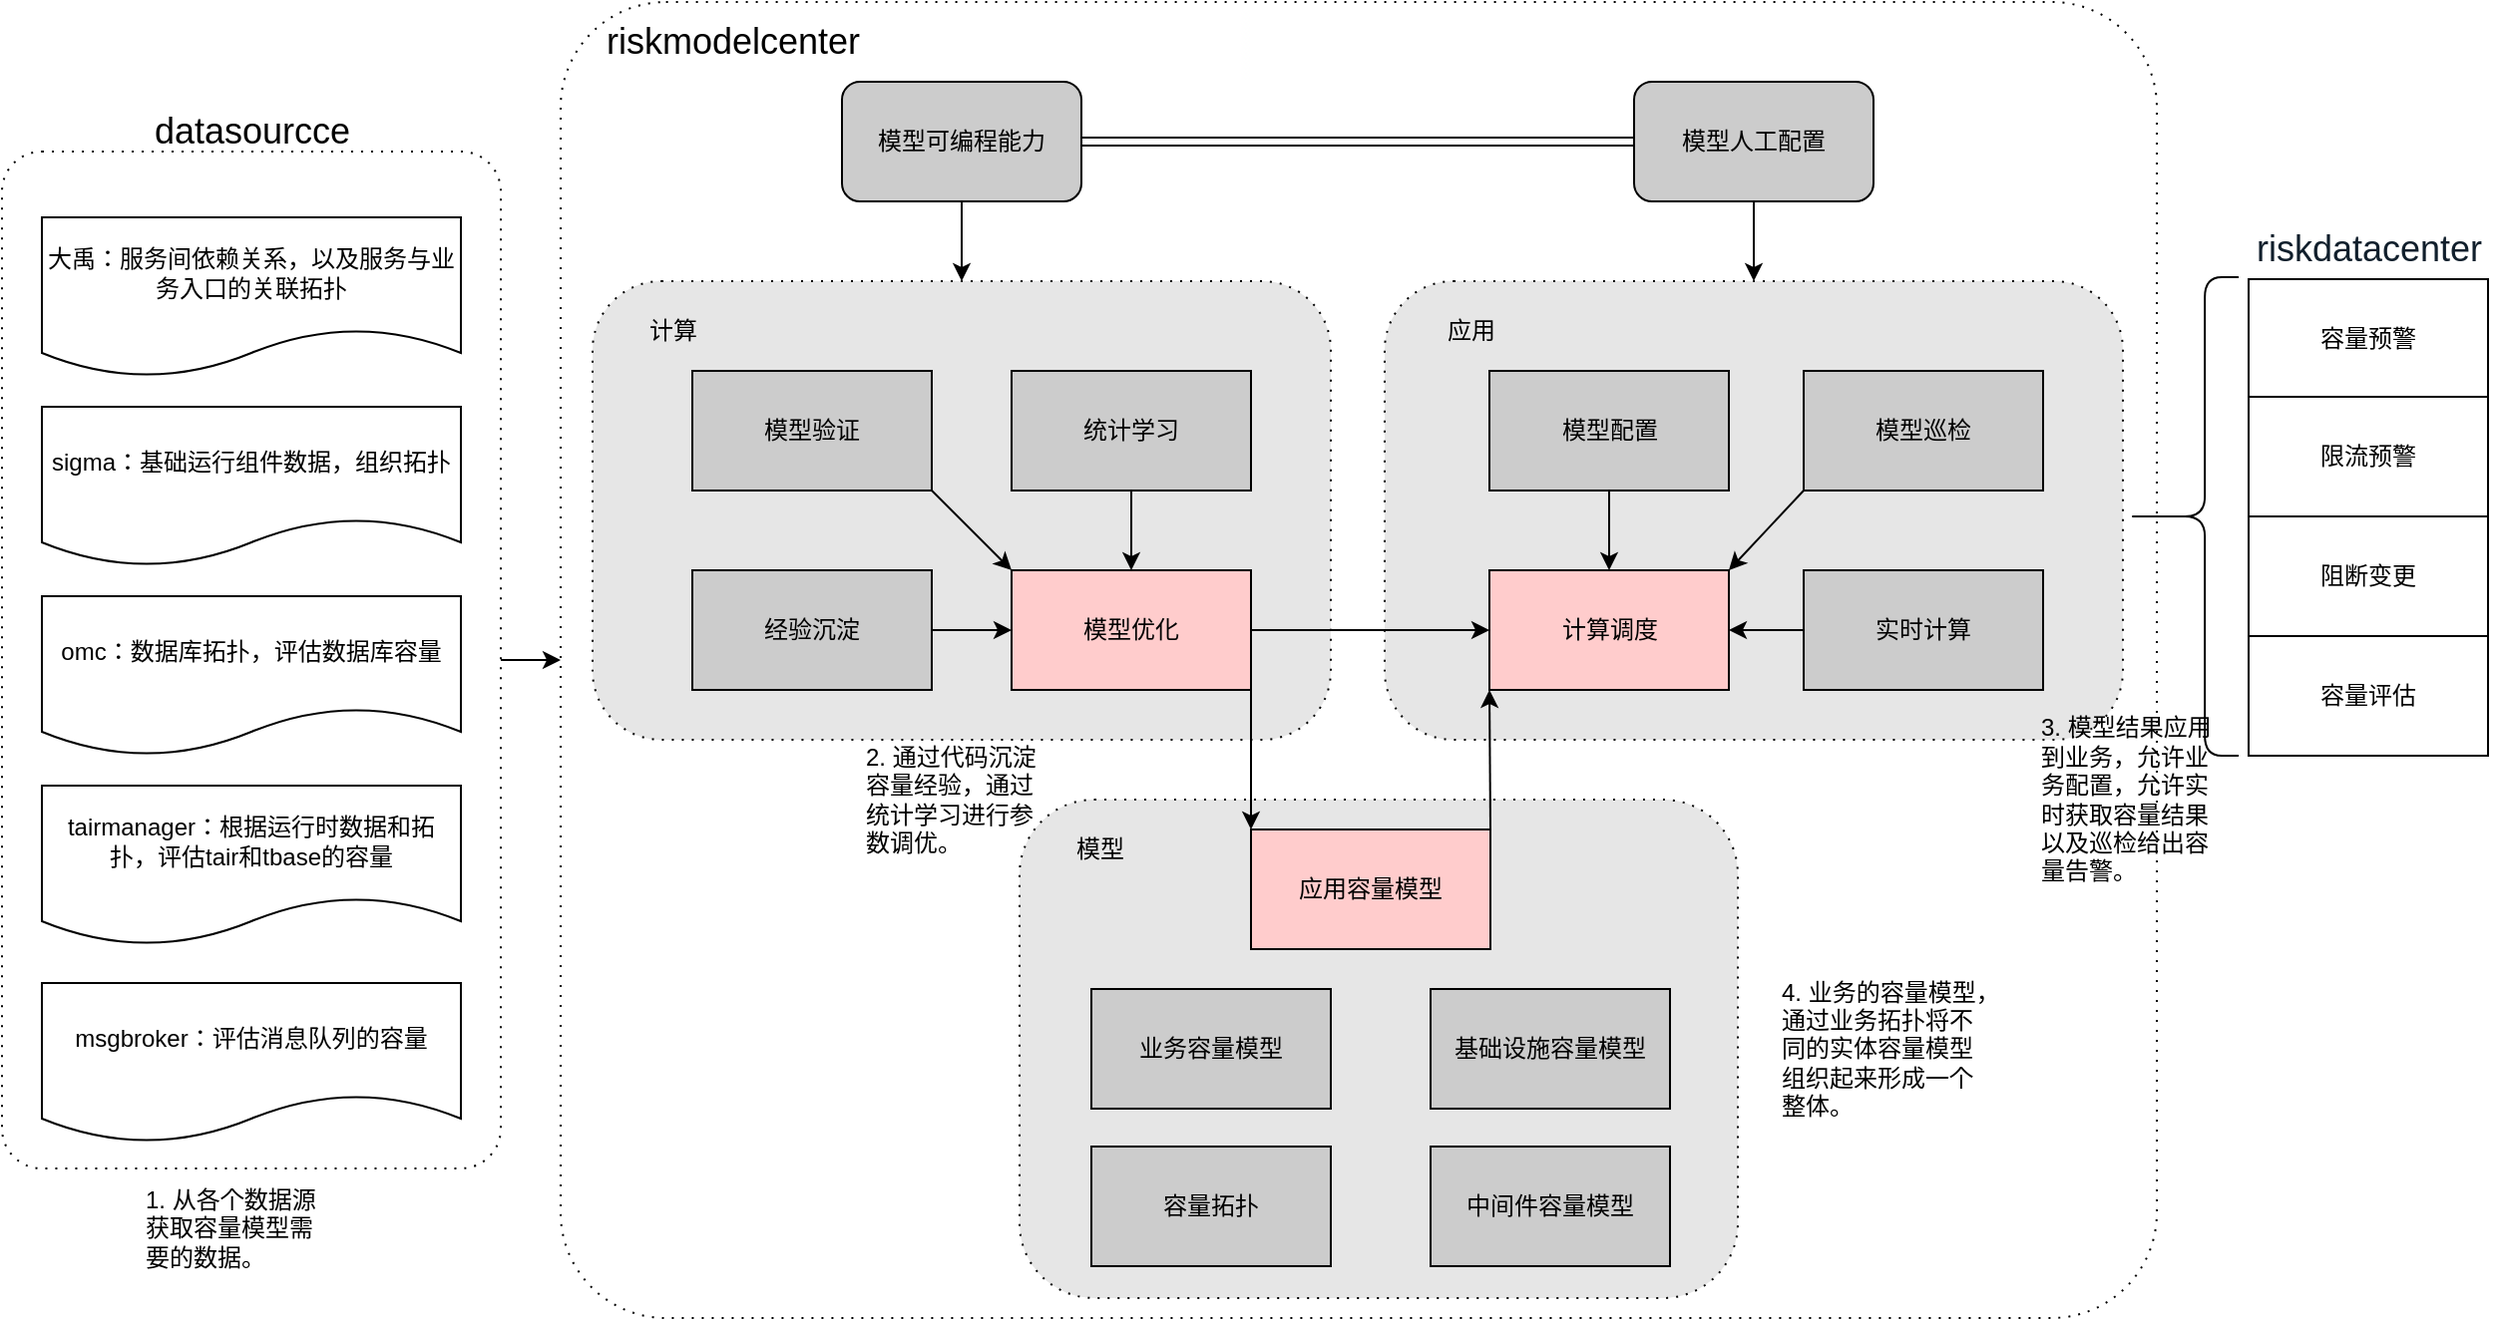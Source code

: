 <mxfile version="12.8.6" type="github">
  <diagram id="S2baGEIhiydIIQB_n-5w" name="Page-1">
    <mxGraphModel dx="940" dy="691" grid="1" gridSize="10" guides="1" tooltips="1" connect="1" arrows="1" fold="1" page="1" pageScale="1" pageWidth="827" pageHeight="1169" math="0" shadow="0">
      <root>
        <mxCell id="0" />
        <mxCell id="1" parent="0" />
        <mxCell id="p-v2kpdENrO4g--GJPDw-201" style="edgeStyle=none;rounded=0;orthogonalLoop=1;jettySize=auto;html=1;exitX=1;exitY=0.5;exitDx=0;exitDy=0;entryX=0;entryY=0.5;entryDx=0;entryDy=0;fillColor=#CCCCCC;" edge="1" parent="1" source="p-v2kpdENrO4g--GJPDw-200" target="p-v2kpdENrO4g--GJPDw-145">
          <mxGeometry relative="1" as="geometry" />
        </mxCell>
        <mxCell id="p-v2kpdENrO4g--GJPDw-200" value="" style="shape=ext;rounded=1;html=1;whiteSpace=wrap;dashed=1;dashPattern=1 4;fillColor=#FFFFFF;align=left;arcSize=8;" vertex="1" parent="1">
          <mxGeometry x="10" y="915" width="250" height="510" as="geometry" />
        </mxCell>
        <mxCell id="p-v2kpdENrO4g--GJPDw-145" value="" style="shape=ext;rounded=1;html=1;whiteSpace=wrap;dashed=1;dashPattern=1 4;fillColor=#FFFFFF;align=left;arcSize=8;" vertex="1" parent="1">
          <mxGeometry x="290" y="840" width="800" height="660" as="geometry" />
        </mxCell>
        <mxCell id="p-v2kpdENrO4g--GJPDw-141" value="&amp;nbsp; &amp;nbsp;&lt;br&gt;&lt;br&gt;&lt;br&gt;&lt;br&gt;&lt;br&gt;" style="shape=ext;rounded=1;html=1;whiteSpace=wrap;dashed=1;dashPattern=1 4;fillColor=#E6E6E6;align=left;" vertex="1" parent="1">
          <mxGeometry x="520" y="1240" width="360" height="250" as="geometry" />
        </mxCell>
        <mxCell id="p-v2kpdENrO4g--GJPDw-142" value="" style="shape=ext;rounded=1;html=1;whiteSpace=wrap;dashed=1;dashPattern=1 4;fillColor=#E6E6E6;align=left;" vertex="1" parent="1">
          <mxGeometry x="306" y="980" width="370" height="230" as="geometry" />
        </mxCell>
        <mxCell id="p-v2kpdENrO4g--GJPDw-146" value="" style="shape=ext;rounded=1;html=1;whiteSpace=wrap;dashed=1;dashPattern=1 4;fillColor=#E6E6E6;align=left;" vertex="1" parent="1">
          <mxGeometry x="703" y="980" width="370" height="230" as="geometry" />
        </mxCell>
        <mxCell id="p-v2kpdENrO4g--GJPDw-180" style="rounded=0;orthogonalLoop=1;jettySize=auto;html=1;exitX=1;exitY=1;exitDx=0;exitDy=0;entryX=0;entryY=0;entryDx=0;entryDy=0;fillColor=#CCCCCC;" edge="1" parent="1" source="p-v2kpdENrO4g--GJPDw-148" target="p-v2kpdENrO4g--GJPDw-152">
          <mxGeometry relative="1" as="geometry" />
        </mxCell>
        <mxCell id="p-v2kpdENrO4g--GJPDw-148" value="模型验证" style="rounded=0;whiteSpace=wrap;html=1;fillColor=#CCCCCC;" vertex="1" parent="1">
          <mxGeometry x="356" y="1025" width="120" height="60" as="geometry" />
        </mxCell>
        <mxCell id="p-v2kpdENrO4g--GJPDw-181" style="edgeStyle=orthogonalEdgeStyle;rounded=0;orthogonalLoop=1;jettySize=auto;html=1;exitX=1;exitY=0.5;exitDx=0;exitDy=0;entryX=0;entryY=0.5;entryDx=0;entryDy=0;fillColor=#CCCCCC;" edge="1" parent="1" source="p-v2kpdENrO4g--GJPDw-150" target="p-v2kpdENrO4g--GJPDw-152">
          <mxGeometry relative="1" as="geometry" />
        </mxCell>
        <mxCell id="p-v2kpdENrO4g--GJPDw-150" value="经验沉淀" style="rounded=0;whiteSpace=wrap;html=1;fillColor=#CCCCCC;" vertex="1" parent="1">
          <mxGeometry x="356" y="1125" width="120" height="60" as="geometry" />
        </mxCell>
        <mxCell id="p-v2kpdENrO4g--GJPDw-187" style="edgeStyle=none;rounded=0;orthogonalLoop=1;jettySize=auto;html=1;exitX=1;exitY=0.5;exitDx=0;exitDy=0;entryX=0;entryY=0.5;entryDx=0;entryDy=0;fillColor=#CCCCCC;" edge="1" parent="1" source="p-v2kpdENrO4g--GJPDw-152" target="p-v2kpdENrO4g--GJPDw-155">
          <mxGeometry relative="1" as="geometry" />
        </mxCell>
        <mxCell id="p-v2kpdENrO4g--GJPDw-188" style="edgeStyle=none;rounded=0;orthogonalLoop=1;jettySize=auto;html=1;exitX=1;exitY=1;exitDx=0;exitDy=0;entryX=0;entryY=0;entryDx=0;entryDy=0;fillColor=#CCCCCC;" edge="1" parent="1" source="p-v2kpdENrO4g--GJPDw-152" target="p-v2kpdENrO4g--GJPDw-174">
          <mxGeometry relative="1" as="geometry" />
        </mxCell>
        <mxCell id="p-v2kpdENrO4g--GJPDw-152" value="模型优化" style="rounded=0;whiteSpace=wrap;html=1;fillColor=#FFCCCC;" vertex="1" parent="1">
          <mxGeometry x="516" y="1125" width="120" height="60" as="geometry" />
        </mxCell>
        <mxCell id="p-v2kpdENrO4g--GJPDw-153" value="业务容量模型" style="rounded=0;whiteSpace=wrap;html=1;fillColor=#CCCCCC;" vertex="1" parent="1">
          <mxGeometry x="556" y="1335" width="120" height="60" as="geometry" />
        </mxCell>
        <mxCell id="p-v2kpdENrO4g--GJPDw-155" value="计算调度" style="rounded=0;whiteSpace=wrap;html=1;fillColor=#FFCCCC;" vertex="1" parent="1">
          <mxGeometry x="755.5" y="1125" width="120" height="60" as="geometry" />
        </mxCell>
        <mxCell id="p-v2kpdENrO4g--GJPDw-184" style="edgeStyle=none;rounded=0;orthogonalLoop=1;jettySize=auto;html=1;exitX=0;exitY=1;exitDx=0;exitDy=0;entryX=1;entryY=0;entryDx=0;entryDy=0;fillColor=#CCCCCC;" edge="1" parent="1" source="p-v2kpdENrO4g--GJPDw-157" target="p-v2kpdENrO4g--GJPDw-155">
          <mxGeometry relative="1" as="geometry" />
        </mxCell>
        <mxCell id="p-v2kpdENrO4g--GJPDw-157" value="模型巡检" style="rounded=0;whiteSpace=wrap;html=1;fillColor=#CCCCCC;" vertex="1" parent="1">
          <mxGeometry x="913" y="1025" width="120" height="60" as="geometry" />
        </mxCell>
        <mxCell id="p-v2kpdENrO4g--GJPDw-158" value="中间件容量模型" style="rounded=0;whiteSpace=wrap;html=1;fillColor=#CCCCCC;" vertex="1" parent="1">
          <mxGeometry x="726" y="1414" width="120" height="60" as="geometry" />
        </mxCell>
        <mxCell id="p-v2kpdENrO4g--GJPDw-159" value="基础设施容量模型" style="rounded=0;whiteSpace=wrap;html=1;fillColor=#CCCCCC;" vertex="1" parent="1">
          <mxGeometry x="726" y="1335" width="120" height="60" as="geometry" />
        </mxCell>
        <mxCell id="p-v2kpdENrO4g--GJPDw-183" style="edgeStyle=none;rounded=0;orthogonalLoop=1;jettySize=auto;html=1;exitX=0;exitY=0.5;exitDx=0;exitDy=0;fillColor=#CCCCCC;" edge="1" parent="1" source="p-v2kpdENrO4g--GJPDw-161" target="p-v2kpdENrO4g--GJPDw-155">
          <mxGeometry relative="1" as="geometry" />
        </mxCell>
        <mxCell id="p-v2kpdENrO4g--GJPDw-161" value="实时计算" style="rounded=0;whiteSpace=wrap;html=1;fillColor=#CCCCCC;" vertex="1" parent="1">
          <mxGeometry x="913" y="1125" width="120" height="60" as="geometry" />
        </mxCell>
        <mxCell id="p-v2kpdENrO4g--GJPDw-182" style="edgeStyle=none;rounded=0;orthogonalLoop=1;jettySize=auto;html=1;exitX=0.5;exitY=1;exitDx=0;exitDy=0;entryX=0.5;entryY=0;entryDx=0;entryDy=0;fillColor=#CCCCCC;" edge="1" parent="1" source="p-v2kpdENrO4g--GJPDw-163" target="p-v2kpdENrO4g--GJPDw-155">
          <mxGeometry relative="1" as="geometry" />
        </mxCell>
        <mxCell id="p-v2kpdENrO4g--GJPDw-163" value="模型配置" style="rounded=0;whiteSpace=wrap;html=1;fillColor=#CCCCCC;" vertex="1" parent="1">
          <mxGeometry x="755.5" y="1025" width="120" height="60" as="geometry" />
        </mxCell>
        <mxCell id="p-v2kpdENrO4g--GJPDw-164" value="容量拓扑" style="rounded=0;whiteSpace=wrap;html=1;fillColor=#CCCCCC;" vertex="1" parent="1">
          <mxGeometry x="556" y="1414" width="120" height="60" as="geometry" />
        </mxCell>
        <mxCell id="p-v2kpdENrO4g--GJPDw-165" value="容量预警" style="rounded=0;whiteSpace=wrap;html=1;fillColor=#FFFFFF;" vertex="1" parent="1">
          <mxGeometry x="1136" y="979" width="120" height="60" as="geometry" />
        </mxCell>
        <mxCell id="p-v2kpdENrO4g--GJPDw-166" value="阻断变更" style="rounded=0;whiteSpace=wrap;html=1;fillColor=#FFFFFF;" vertex="1" parent="1">
          <mxGeometry x="1136" y="1098" width="120" height="60" as="geometry" />
        </mxCell>
        <mxCell id="p-v2kpdENrO4g--GJPDw-167" value="容量评估" style="rounded=0;whiteSpace=wrap;html=1;fillColor=#FFFFFF;" vertex="1" parent="1">
          <mxGeometry x="1136" y="1158" width="120" height="60" as="geometry" />
        </mxCell>
        <mxCell id="p-v2kpdENrO4g--GJPDw-168" value="大禹：服务间依赖关系，以及服务与业务入口的关联拓扑" style="shape=document;whiteSpace=wrap;html=1;boundedLbl=1;fillColor=#FFFFFF;align=center;" vertex="1" parent="1">
          <mxGeometry x="30" y="948" width="210" height="80" as="geometry" />
        </mxCell>
        <mxCell id="p-v2kpdENrO4g--GJPDw-169" value="sigma：基础运行组件数据，组织拓扑" style="shape=document;whiteSpace=wrap;html=1;boundedLbl=1;fillColor=#FFFFFF;" vertex="1" parent="1">
          <mxGeometry x="30" y="1043" width="210" height="80" as="geometry" />
        </mxCell>
        <mxCell id="p-v2kpdENrO4g--GJPDw-170" value="omc：数据库拓扑，评估数据库容量" style="shape=document;whiteSpace=wrap;html=1;boundedLbl=1;fillColor=#FFFFFF;" vertex="1" parent="1">
          <mxGeometry x="30" y="1138" width="210" height="80" as="geometry" />
        </mxCell>
        <mxCell id="p-v2kpdENrO4g--GJPDw-171" value="tairmanager：根据运行时数据和拓扑，评估tair和tbase的容量" style="shape=document;whiteSpace=wrap;html=1;boundedLbl=1;fillColor=#FFFFFF;" vertex="1" parent="1">
          <mxGeometry x="30" y="1233" width="210" height="80" as="geometry" />
        </mxCell>
        <mxCell id="p-v2kpdENrO4g--GJPDw-172" value="msgbroker：评估消息队列的容量" style="shape=document;whiteSpace=wrap;html=1;boundedLbl=1;fillColor=#FFFFFF;" vertex="1" parent="1">
          <mxGeometry x="30" y="1332" width="210" height="80" as="geometry" />
        </mxCell>
        <mxCell id="p-v2kpdENrO4g--GJPDw-173" value="计算" style="text;html=1;align=center;verticalAlign=middle;resizable=0;points=[];autosize=1;" vertex="1" parent="1">
          <mxGeometry x="326" y="995" width="40" height="20" as="geometry" />
        </mxCell>
        <mxCell id="p-v2kpdENrO4g--GJPDw-189" style="edgeStyle=none;rounded=0;orthogonalLoop=1;jettySize=auto;html=1;exitX=1;exitY=0;exitDx=0;exitDy=0;entryX=0;entryY=1;entryDx=0;entryDy=0;fillColor=#CCCCCC;" edge="1" parent="1" source="p-v2kpdENrO4g--GJPDw-174" target="p-v2kpdENrO4g--GJPDw-155">
          <mxGeometry relative="1" as="geometry" />
        </mxCell>
        <mxCell id="p-v2kpdENrO4g--GJPDw-174" value="应用容量模型" style="rounded=0;whiteSpace=wrap;html=1;fillColor=#FFCCCC;" vertex="1" parent="1">
          <mxGeometry x="636" y="1255" width="120" height="60" as="geometry" />
        </mxCell>
        <mxCell id="p-v2kpdENrO4g--GJPDw-175" value="" style="shape=curlyBracket;whiteSpace=wrap;html=1;rounded=1;strokeColor=#000000;fillColor=#000000;size=0.708;" vertex="1" parent="1">
          <mxGeometry x="1073" y="978" width="58" height="240" as="geometry" />
        </mxCell>
        <mxCell id="p-v2kpdENrO4g--GJPDw-176" value="应用" style="text;html=1;align=center;verticalAlign=middle;resizable=0;points=[];autosize=1;" vertex="1" parent="1">
          <mxGeometry x="726" y="995" width="40" height="20" as="geometry" />
        </mxCell>
        <mxCell id="p-v2kpdENrO4g--GJPDw-179" style="edgeStyle=orthogonalEdgeStyle;rounded=0;orthogonalLoop=1;jettySize=auto;html=1;exitX=0.5;exitY=1;exitDx=0;exitDy=0;entryX=0.5;entryY=0;entryDx=0;entryDy=0;fillColor=#CCCCCC;" edge="1" parent="1" source="p-v2kpdENrO4g--GJPDw-177" target="p-v2kpdENrO4g--GJPDw-152">
          <mxGeometry relative="1" as="geometry" />
        </mxCell>
        <mxCell id="p-v2kpdENrO4g--GJPDw-177" value="统计学习" style="rounded=0;whiteSpace=wrap;html=1;fillColor=#CCCCCC;" vertex="1" parent="1">
          <mxGeometry x="516" y="1025" width="120" height="60" as="geometry" />
        </mxCell>
        <mxCell id="p-v2kpdENrO4g--GJPDw-178" value="模型" style="text;html=1;align=center;verticalAlign=middle;resizable=0;points=[];autosize=1;" vertex="1" parent="1">
          <mxGeometry x="540" y="1255" width="40" height="20" as="geometry" />
        </mxCell>
        <mxCell id="p-v2kpdENrO4g--GJPDw-193" style="edgeStyle=none;rounded=0;orthogonalLoop=1;jettySize=auto;html=1;exitX=1;exitY=0.5;exitDx=0;exitDy=0;entryX=0;entryY=0.5;entryDx=0;entryDy=0;fillColor=#CCCCCC;shape=link;" edge="1" parent="1" source="p-v2kpdENrO4g--GJPDw-185" target="p-v2kpdENrO4g--GJPDw-186">
          <mxGeometry relative="1" as="geometry" />
        </mxCell>
        <mxCell id="p-v2kpdENrO4g--GJPDw-195" style="edgeStyle=none;rounded=0;orthogonalLoop=1;jettySize=auto;html=1;exitX=0.5;exitY=1;exitDx=0;exitDy=0;entryX=0.5;entryY=0;entryDx=0;entryDy=0;fillColor=#CCCCCC;" edge="1" parent="1" source="p-v2kpdENrO4g--GJPDw-185" target="p-v2kpdENrO4g--GJPDw-142">
          <mxGeometry relative="1" as="geometry" />
        </mxCell>
        <mxCell id="p-v2kpdENrO4g--GJPDw-185" value="&lt;span style=&quot;white-space: normal&quot;&gt;模型可编程能力&lt;/span&gt;" style="rounded=1;whiteSpace=wrap;html=1;fillColor=#CCCCCC;" vertex="1" parent="1">
          <mxGeometry x="431" y="880" width="120" height="60" as="geometry" />
        </mxCell>
        <mxCell id="p-v2kpdENrO4g--GJPDw-196" style="edgeStyle=none;rounded=0;orthogonalLoop=1;jettySize=auto;html=1;exitX=0.5;exitY=1;exitDx=0;exitDy=0;entryX=0.5;entryY=0;entryDx=0;entryDy=0;fillColor=#CCCCCC;" edge="1" parent="1" source="p-v2kpdENrO4g--GJPDw-186" target="p-v2kpdENrO4g--GJPDw-146">
          <mxGeometry relative="1" as="geometry" />
        </mxCell>
        <mxCell id="p-v2kpdENrO4g--GJPDw-186" value="模型人工配置" style="rounded=1;whiteSpace=wrap;html=1;fillColor=#CCCCCC;" vertex="1" parent="1">
          <mxGeometry x="828" y="880" width="120" height="60" as="geometry" />
        </mxCell>
        <mxCell id="p-v2kpdENrO4g--GJPDw-192" value="&lt;span style=&quot;color: rgb(17 , 31 , 44) ; text-align: left ; white-space: pre-wrap ; background-color: rgb(255 , 255 , 255)&quot;&gt;&lt;font style=&quot;font-size: 18px&quot;&gt;riskdatacenter&lt;/font&gt;&lt;/span&gt;" style="text;html=1;align=center;verticalAlign=middle;resizable=0;points=[];autosize=1;" vertex="1" parent="1">
          <mxGeometry x="1131" y="954" width="130" height="20" as="geometry" />
        </mxCell>
        <mxCell id="p-v2kpdENrO4g--GJPDw-203" value="&lt;font style=&quot;font-size: 18px&quot;&gt;riskmodelcenter&lt;/font&gt;" style="text;html=1;align=center;verticalAlign=middle;resizable=0;points=[];autosize=1;" vertex="1" parent="1">
          <mxGeometry x="306" y="850" width="140" height="20" as="geometry" />
        </mxCell>
        <mxCell id="p-v2kpdENrO4g--GJPDw-204" value="&lt;font style=&quot;font-size: 18px&quot;&gt;datasourcce&lt;/font&gt;" style="text;html=1;align=center;verticalAlign=middle;resizable=0;points=[];autosize=1;" vertex="1" parent="1">
          <mxGeometry x="80" y="895" width="110" height="20" as="geometry" />
        </mxCell>
        <mxCell id="p-v2kpdENrO4g--GJPDw-205" value="1. 从各个数据源&lt;br&gt;获取容量模型需&lt;br&gt;要的数据。" style="text;html=1;align=left;verticalAlign=middle;resizable=0;points=[];autosize=1;" vertex="1" parent="1">
          <mxGeometry x="80" y="1430" width="100" height="50" as="geometry" />
        </mxCell>
        <mxCell id="p-v2kpdENrO4g--GJPDw-206" value="2. 通过代码沉淀&lt;br&gt;容量经验，通过&lt;br&gt;统计学习进行参&lt;br&gt;数调优。" style="text;html=1;align=left;verticalAlign=middle;resizable=0;points=[];autosize=1;" vertex="1" parent="1">
          <mxGeometry x="441" y="1210" width="100" height="60" as="geometry" />
        </mxCell>
        <mxCell id="p-v2kpdENrO4g--GJPDw-207" value="3. 模型结果应用&lt;br&gt;到业务，允许业&lt;br&gt;务配置，允许实&lt;br&gt;时获取容量结果&lt;br&gt;以及巡检给出容&lt;br&gt;量告警。" style="text;html=1;align=left;verticalAlign=middle;resizable=0;points=[];autosize=1;" vertex="1" parent="1">
          <mxGeometry x="1030" y="1195" width="100" height="90" as="geometry" />
        </mxCell>
        <mxCell id="p-v2kpdENrO4g--GJPDw-208" value="4. 业务的容量模型，&lt;br&gt;通过业务拓扑将不&lt;br&gt;同的实体容量模型&lt;br&gt;组织起来形成一个&lt;br&gt;整体。" style="text;html=1;align=left;verticalAlign=middle;resizable=0;points=[];autosize=1;" vertex="1" parent="1">
          <mxGeometry x="900" y="1325" width="120" height="80" as="geometry" />
        </mxCell>
        <mxCell id="p-v2kpdENrO4g--GJPDw-211" value="限流预警" style="rounded=0;whiteSpace=wrap;html=1;fillColor=#FFFFFF;" vertex="1" parent="1">
          <mxGeometry x="1136" y="1038" width="120" height="60" as="geometry" />
        </mxCell>
      </root>
    </mxGraphModel>
  </diagram>
</mxfile>
